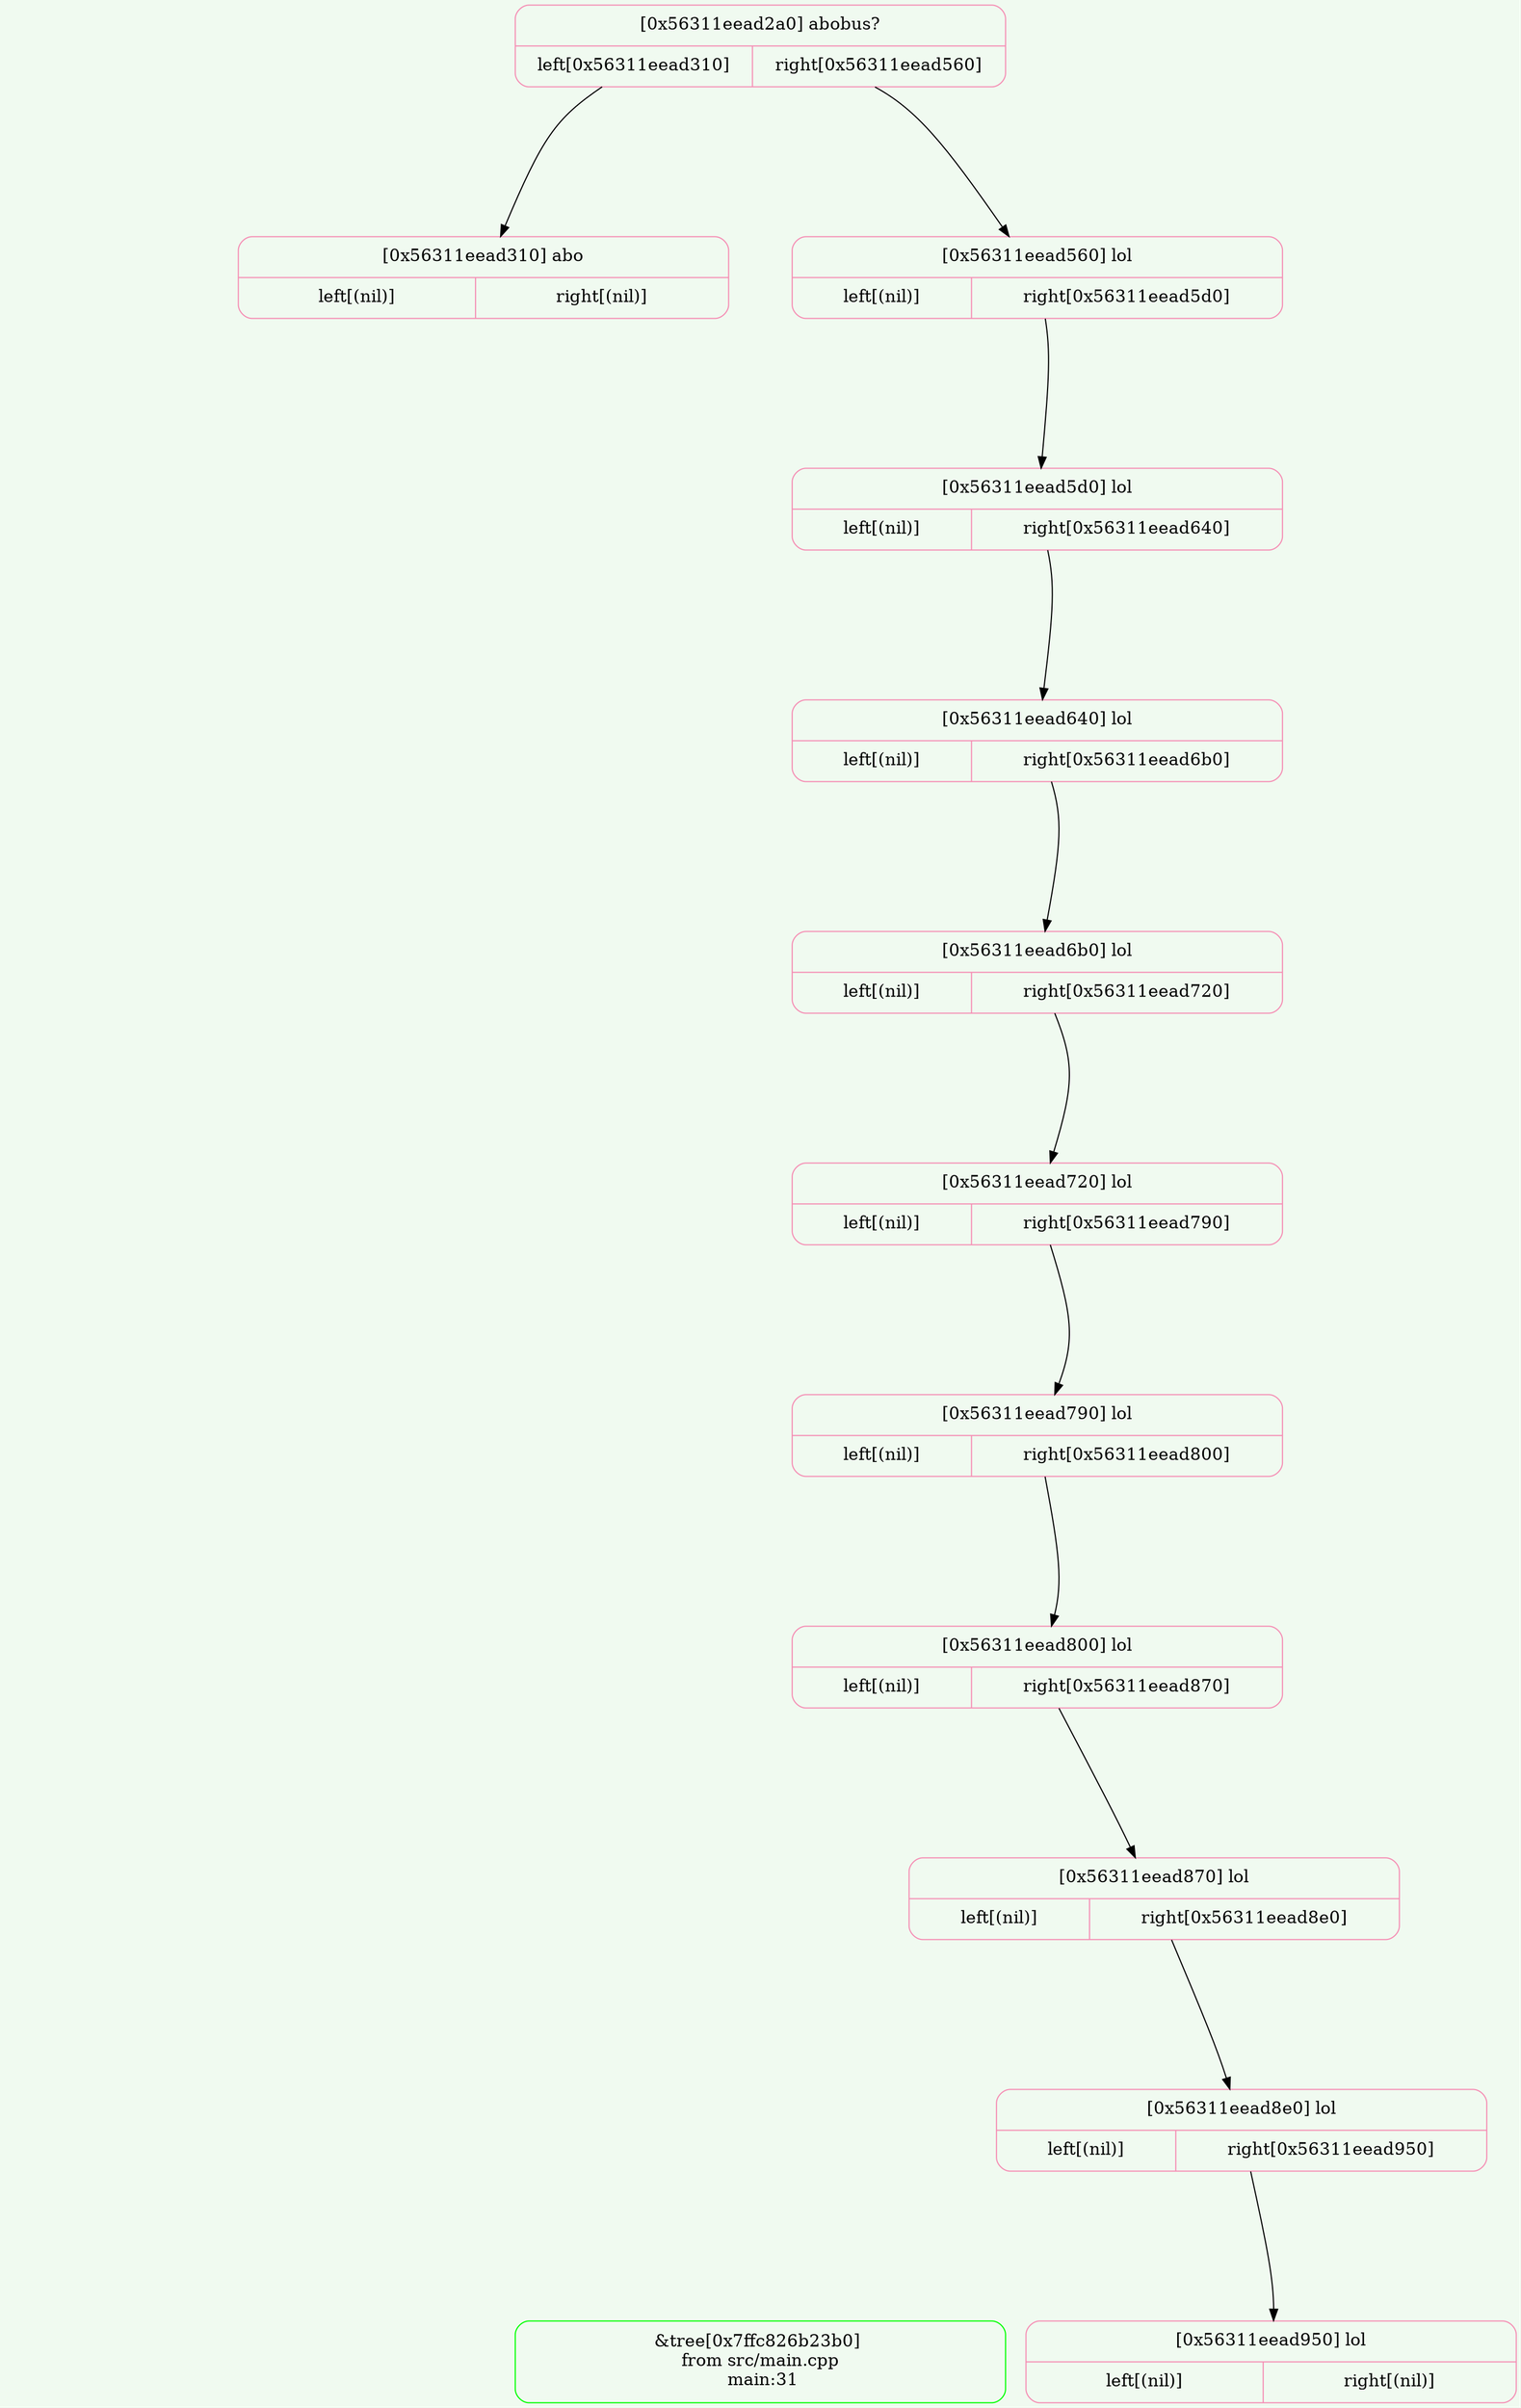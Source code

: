 digraph G
{
    graph [dpi = 150]
    ranksep = 0.6;
    bgcolor = "#f0faf0"
    splines = curved;
    edge[minlen = 3];
    node[shape = record, style = "rounded", color = "#f58eb4",
        fixedsize = true, height = 1, width = 6, fontsize = 15];
    {rank = min;
        inv_min [style = invis];
    }
    {rank = max;
        info_node [label = " &tree[0x7ffc826b23b0] \n from src/main.cpp \n main:31 ", color = green];
    }
    node0x56311eead2a0 [ label = "{[0x56311eead2a0] abobus? | { <l> left[0x56311eead310] | right[0x56311eead560]  }}" ]
    node0x56311eead560 [ label = "{[0x56311eead560] lol | { <l> left[(nil)] | right[0x56311eead5d0]  }}" ]
    node0x56311eead5d0 [ label = "{[0x56311eead5d0] lol | { <l> left[(nil)] | right[0x56311eead640]  }}" ]
    node0x56311eead640 [ label = "{[0x56311eead640] lol | { <l> left[(nil)] | right[0x56311eead6b0]  }}" ]
    node0x56311eead6b0 [ label = "{[0x56311eead6b0] lol | { <l> left[(nil)] | right[0x56311eead720]  }}" ]
    node0x56311eead720 [ label = "{[0x56311eead720] lol | { <l> left[(nil)] | right[0x56311eead790]  }}" ]
    node0x56311eead790 [ label = "{[0x56311eead790] lol | { <l> left[(nil)] | right[0x56311eead800]  }}" ]
    node0x56311eead800 [ label = "{[0x56311eead800] lol | { <l> left[(nil)] | right[0x56311eead870]  }}" ]
    node0x56311eead870 [ label = "{[0x56311eead870] lol | { <l> left[(nil)] | right[0x56311eead8e0]  }}" ]
    node0x56311eead8e0 [ label = "{[0x56311eead8e0] lol | { <l> left[(nil)] | right[0x56311eead950]  }}" ]
    node0x56311eead950 [ label = "{[0x56311eead950] lol | { <l> left[(nil)] | right[(nil)]  }}" ]
    node0x56311eead310 [ label = "{[0x56311eead310] abo | { <l> left[(nil)] | right[(nil)]  }}" ]
    node0x56311eead2a0:<l> -> node0x56311eead310;
    node0x56311eead2a0:<r> -> node0x56311eead560;
    node0x56311eead560:<r> -> node0x56311eead5d0;
    node0x56311eead5d0:<r> -> node0x56311eead640;
    node0x56311eead640:<r> -> node0x56311eead6b0;
    node0x56311eead6b0:<r> -> node0x56311eead720;
    node0x56311eead720:<r> -> node0x56311eead790;
    node0x56311eead790:<r> -> node0x56311eead800;
    node0x56311eead800:<r> -> node0x56311eead870;
    node0x56311eead870:<r> -> node0x56311eead8e0;
    node0x56311eead8e0:<r> -> node0x56311eead950;
info_node -> node0x56311eead2a0 [style = invis];
}